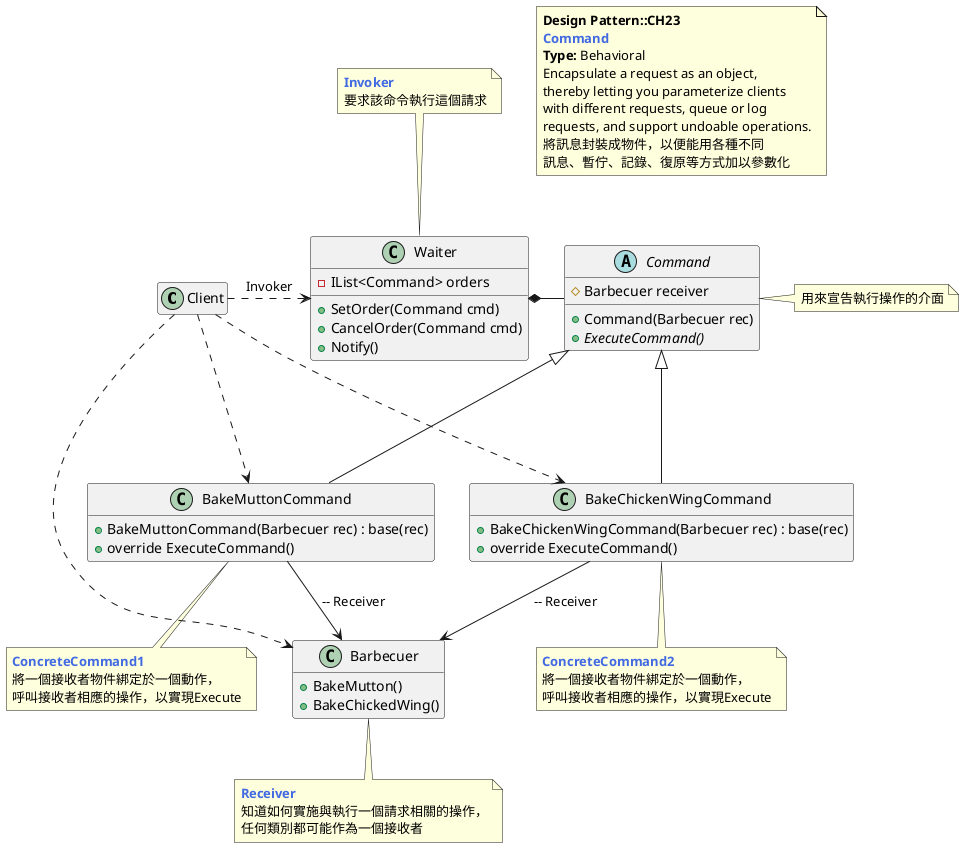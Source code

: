 /' COMMAND 
https://blog.poychang.net/note-plantuml/
https://plantuml.com/zh/class-diagram
https://github.com/RafaelKuebler/PlantUMLDesignPatterns/blob/master/command.txt

'/

@startuml Command_LambKebabs

class Client

class Waiter{
    - IList<Command> orders
    + SetOrder(Command cmd)
    + CancelOrder(Command cmd)
    + Notify()
}

class Barbecuer{
    + BakeMutton()
    + BakeChickedWing()
}

abstract class Command {
    # Barbecuer receiver
    + Command(Barbecuer rec)
    {abstract} + ExecuteCommand()
}

class BakeMuttonCommand {
    + BakeMuttonCommand(Barbecuer rec) : base(rec)
    + override ExecuteCommand()
}

class BakeChickenWingCommand{
    + BakeChickenWingCommand(Barbecuer rec) : base(rec)
    + override ExecuteCommand()
}


hide empty members

Client ...right..> Waiter:Invoker
Client ..down..> Barbecuer
Waiter *--right-- Command
Client .down.> BakeMuttonCommand
Client .down.> BakeChickenWingCommand

BakeMuttonCommand -down-> Barbecuer :-- Receiver
BakeChickenWingCommand -down-> Barbecuer:-- Receiver

BakeMuttonCommand --up-|> Command
BakeChickenWingCommand --up-|> Command 

note as N1
    <b>Design Pattern::CH23</b>
    <b><color:royalBlue>Command</color></b>
    <b>Type:</b> Behavioral
    Encapsulate a request as an object,
    thereby letting you parameterize clients
    with different requests, queue or log
    requests, and support undoable operations.
    將訊息封裝成物件，以便能用各種不同
    訊息、暫佇、記錄、復原等方式加以參數化
end note

note top of Waiter
    <b><color:royalBlue>Invoker</color></b>
    要求該命令執行這個請求
end note

note right of Command
    用來宣告執行操作的介面
end note

note bottom of BakeMuttonCommand
    <b><color:royalBlue>ConcreteCommand1</color></b>
    將一個接收者物件綁定於一個動作，
    呼叫接收者相應的操作，以實現Execute
end note

note bottom of BakeChickenWingCommand
    <b><color:royalBlue>ConcreteCommand2</color></b>
    將一個接收者物件綁定於一個動作，
    呼叫接收者相應的操作，以實現Execute
end note

note bottom of Barbecuer
    <b><color:royalBlue>Receiver</color></b>
    知道如何實施與執行一個請求相關的操作，
    任何類別都可能作為一個接收者
end note
@enduml